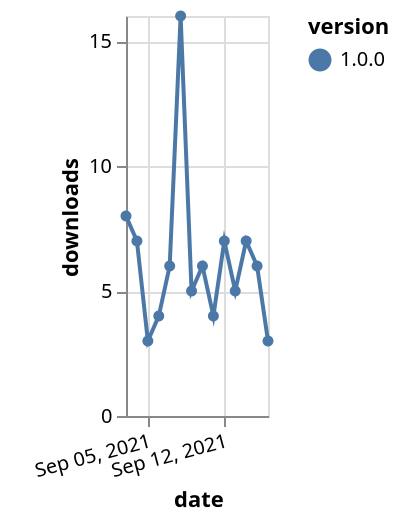 {"$schema": "https://vega.github.io/schema/vega-lite/v5.json", "description": "A simple bar chart with embedded data.", "data": {"values": [{"date": "2021-09-03", "total": 51640, "delta": 8, "version": "1.0.0"}, {"date": "2021-09-04", "total": 51647, "delta": 7, "version": "1.0.0"}, {"date": "2021-09-05", "total": 51650, "delta": 3, "version": "1.0.0"}, {"date": "2021-09-06", "total": 51654, "delta": 4, "version": "1.0.0"}, {"date": "2021-09-07", "total": 51660, "delta": 6, "version": "1.0.0"}, {"date": "2021-09-08", "total": 51676, "delta": 16, "version": "1.0.0"}, {"date": "2021-09-09", "total": 51681, "delta": 5, "version": "1.0.0"}, {"date": "2021-09-10", "total": 51687, "delta": 6, "version": "1.0.0"}, {"date": "2021-09-11", "total": 51691, "delta": 4, "version": "1.0.0"}, {"date": "2021-09-12", "total": 51698, "delta": 7, "version": "1.0.0"}, {"date": "2021-09-13", "total": 51703, "delta": 5, "version": "1.0.0"}, {"date": "2021-09-14", "total": 51710, "delta": 7, "version": "1.0.0"}, {"date": "2021-09-15", "total": 51716, "delta": 6, "version": "1.0.0"}, {"date": "2021-09-16", "total": 51719, "delta": 3, "version": "1.0.0"}]}, "width": "container", "mark": {"type": "line", "point": {"filled": true}}, "encoding": {"x": {"field": "date", "type": "temporal", "timeUnit": "yearmonthdate", "title": "date", "axis": {"labelAngle": -15}}, "y": {"field": "delta", "type": "quantitative", "title": "downloads"}, "color": {"field": "version", "type": "nominal"}, "tooltip": {"field": "delta"}}}